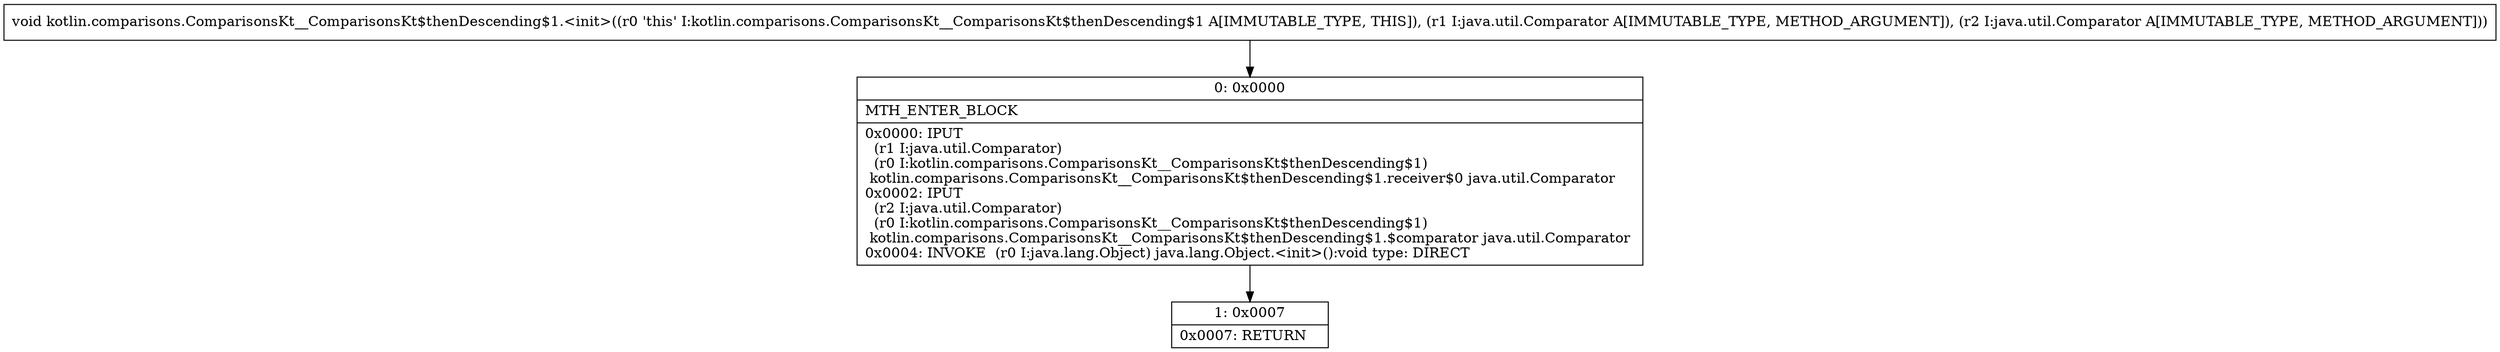 digraph "CFG forkotlin.comparisons.ComparisonsKt__ComparisonsKt$thenDescending$1.\<init\>(Ljava\/util\/Comparator;Ljava\/util\/Comparator;)V" {
Node_0 [shape=record,label="{0\:\ 0x0000|MTH_ENTER_BLOCK\l|0x0000: IPUT  \l  (r1 I:java.util.Comparator)\l  (r0 I:kotlin.comparisons.ComparisonsKt__ComparisonsKt$thenDescending$1)\l kotlin.comparisons.ComparisonsKt__ComparisonsKt$thenDescending$1.receiver$0 java.util.Comparator \l0x0002: IPUT  \l  (r2 I:java.util.Comparator)\l  (r0 I:kotlin.comparisons.ComparisonsKt__ComparisonsKt$thenDescending$1)\l kotlin.comparisons.ComparisonsKt__ComparisonsKt$thenDescending$1.$comparator java.util.Comparator \l0x0004: INVOKE  (r0 I:java.lang.Object) java.lang.Object.\<init\>():void type: DIRECT \l}"];
Node_1 [shape=record,label="{1\:\ 0x0007|0x0007: RETURN   \l}"];
MethodNode[shape=record,label="{void kotlin.comparisons.ComparisonsKt__ComparisonsKt$thenDescending$1.\<init\>((r0 'this' I:kotlin.comparisons.ComparisonsKt__ComparisonsKt$thenDescending$1 A[IMMUTABLE_TYPE, THIS]), (r1 I:java.util.Comparator A[IMMUTABLE_TYPE, METHOD_ARGUMENT]), (r2 I:java.util.Comparator A[IMMUTABLE_TYPE, METHOD_ARGUMENT])) }"];
MethodNode -> Node_0;
Node_0 -> Node_1;
}

